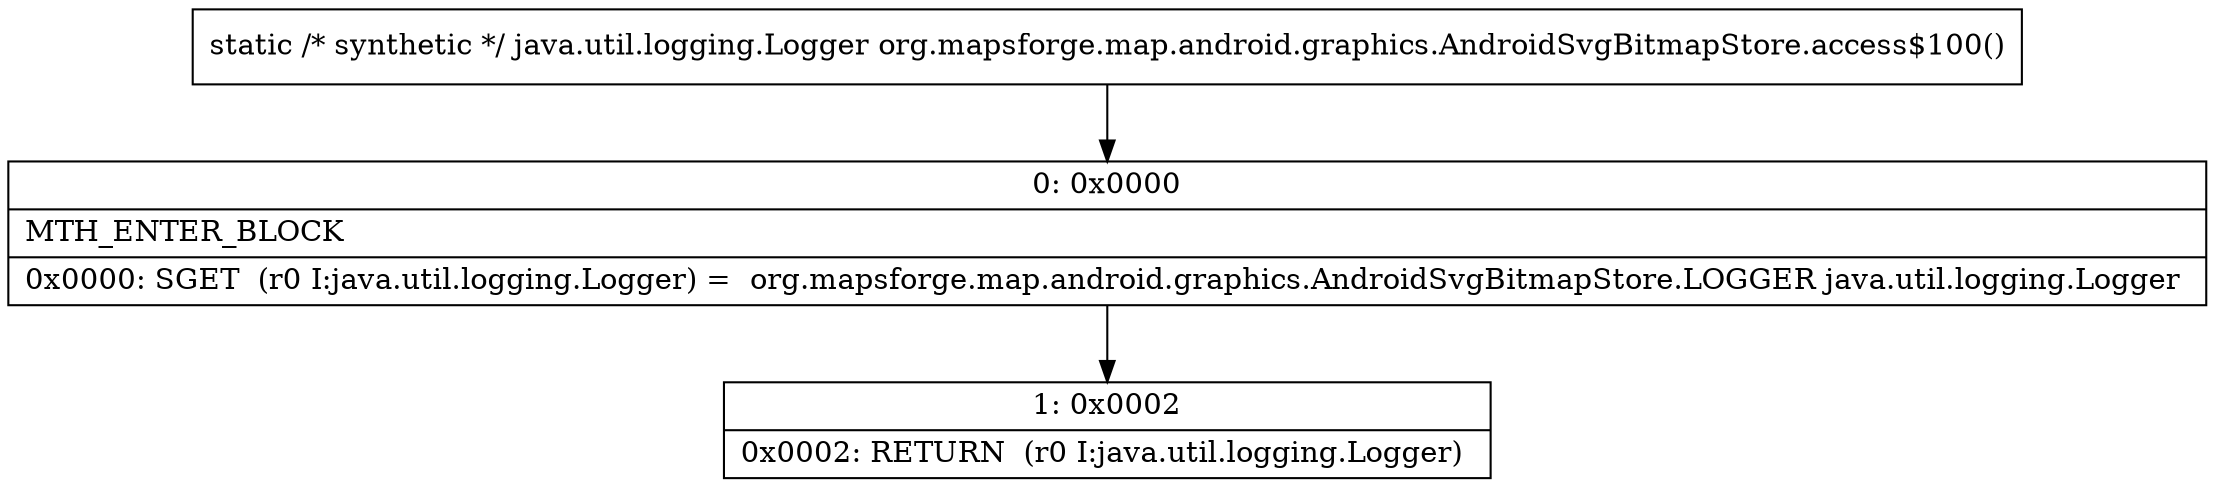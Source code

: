 digraph "CFG fororg.mapsforge.map.android.graphics.AndroidSvgBitmapStore.access$100()Ljava\/util\/logging\/Logger;" {
Node_0 [shape=record,label="{0\:\ 0x0000|MTH_ENTER_BLOCK\l|0x0000: SGET  (r0 I:java.util.logging.Logger) =  org.mapsforge.map.android.graphics.AndroidSvgBitmapStore.LOGGER java.util.logging.Logger \l}"];
Node_1 [shape=record,label="{1\:\ 0x0002|0x0002: RETURN  (r0 I:java.util.logging.Logger) \l}"];
MethodNode[shape=record,label="{static \/* synthetic *\/ java.util.logging.Logger org.mapsforge.map.android.graphics.AndroidSvgBitmapStore.access$100() }"];
MethodNode -> Node_0;
Node_0 -> Node_1;
}

